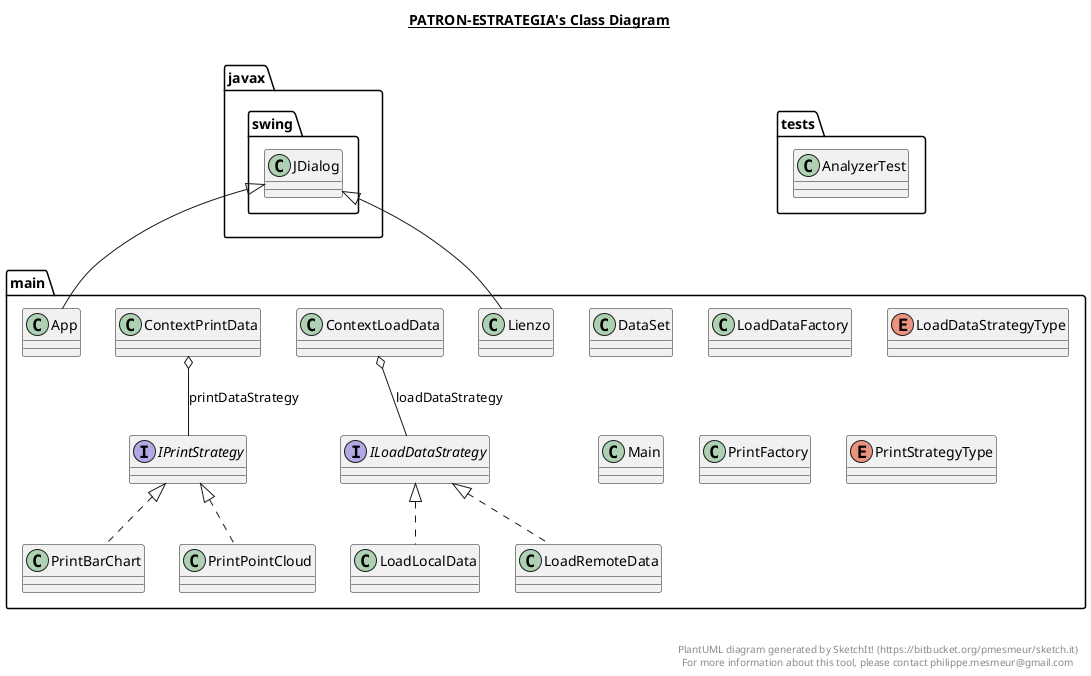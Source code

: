 @startuml

title __PATRON-ESTRATEGIA's Class Diagram__\n

  namespace main {
    class main.App {
    }
  }
  

  namespace main {
    class main.ContextLoadData {
    }
  }
  

  namespace main {
    class main.ContextPrintData {
    }
  }
  

  namespace main {
    class main.DataSet {
    }
  }
  

  namespace main {
    interface main.ILoadDataStrategy {
    }
  }
  

  namespace main {
    interface main.IPrintStrategy {
    }
  }
  

  namespace main {
    class main.Lienzo {
    }
  }
  

  namespace main {
    class main.LoadDataFactory {
    }
  }
  

  namespace main {
    enum LoadDataStrategyType {
    }
  }
  

  namespace main {
    class main.LoadLocalData {
    }
  }
  

  namespace main {
    class main.LoadRemoteData {
    }
  }
  

  namespace main {
    class main.Main {
    }
  }
  

  namespace main {
    class main.PrintBarChart {
    }
  }
  

  namespace main {
    class main.PrintFactory {
    }
  }
  

  namespace main {
    class main.PrintPointCloud {
    }
  }
  

  namespace main {
    enum PrintStrategyType {
    }
  }
  

  namespace tests {
    class tests.AnalyzerTest {
    }
  }
  

  main.App -up-|> javax.swing.JDialog
  main.ContextLoadData o-- main.ILoadDataStrategy : loadDataStrategy
  main.ContextPrintData o-- main.IPrintStrategy : printDataStrategy
  main.Lienzo -up-|> javax.swing.JDialog
  main.LoadLocalData .up.|> main.ILoadDataStrategy
  main.LoadRemoteData .up.|> main.ILoadDataStrategy
  main.PrintBarChart .up.|> main.IPrintStrategy
  main.PrintPointCloud .up.|> main.IPrintStrategy


right footer


PlantUML diagram generated by SketchIt! (https://bitbucket.org/pmesmeur/sketch.it)
For more information about this tool, please contact philippe.mesmeur@gmail.com
endfooter

@enduml
